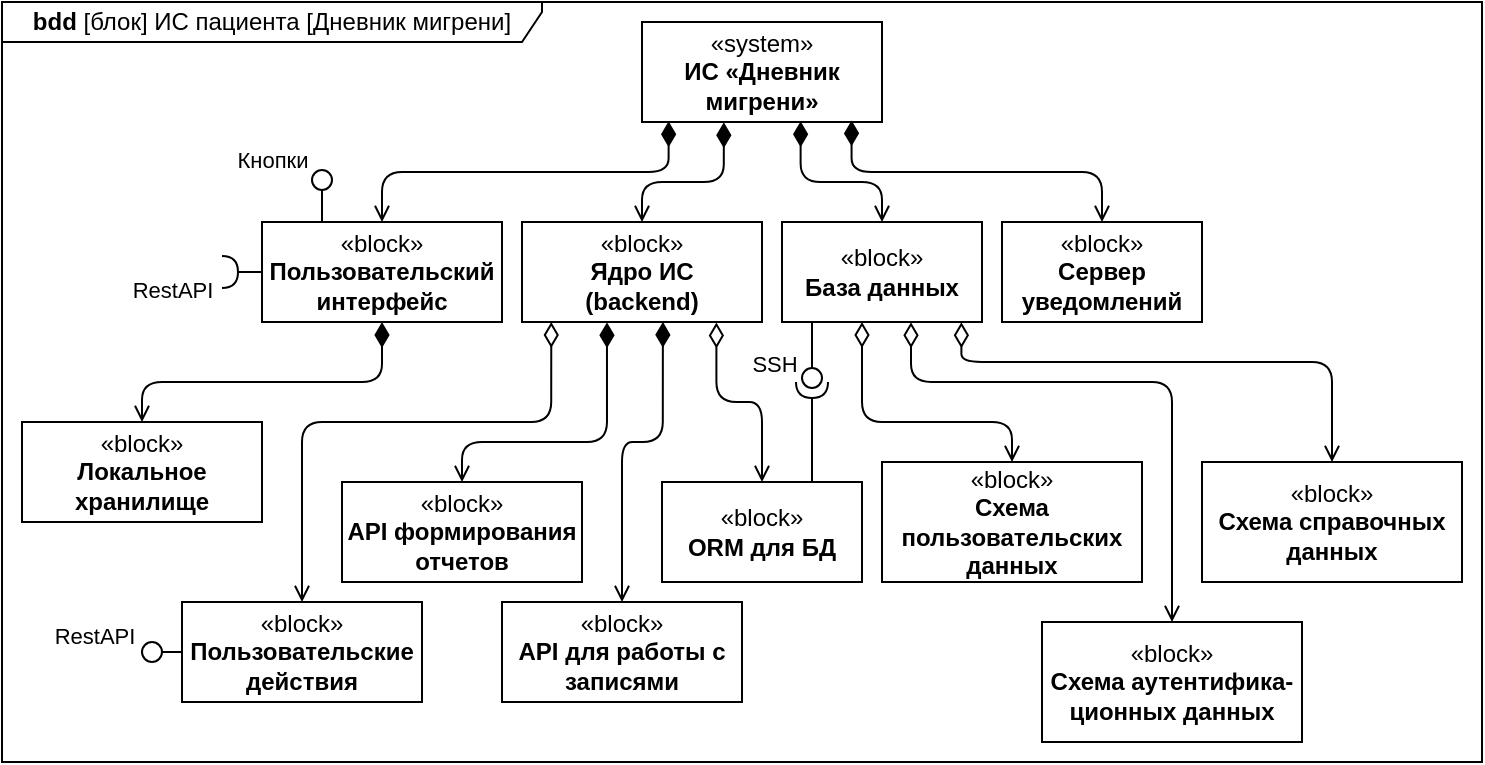 <mxfile version="28.1.2">
  <diagram name="Page-1" id="_HxpFkuHzDFq6XvuuUwD">
    <mxGraphModel dx="849" dy="559" grid="1" gridSize="10" guides="1" tooltips="1" connect="1" arrows="1" fold="1" page="1" pageScale="1" pageWidth="900" pageHeight="900" math="0" shadow="0">
      <root>
        <mxCell id="0" />
        <mxCell id="1" parent="0" />
        <mxCell id="-YkX-gIMlecEPIrJARPo-1" value="&lt;b&gt;bdd&lt;/b&gt; [блок] ИС пациента [Дневник мигрени]" style="shape=umlFrame;whiteSpace=wrap;html=1;pointerEvents=0;width=270;height=20;" vertex="1" parent="1">
          <mxGeometry x="100" y="110" width="740" height="380" as="geometry" />
        </mxCell>
        <mxCell id="-YkX-gIMlecEPIrJARPo-4" style="rounded=1;orthogonalLoop=1;jettySize=auto;html=1;entryX=0.5;entryY=0;entryDx=0;entryDy=0;startArrow=diamondThin;startFill=1;endArrow=open;endFill=0;startSize=10;edgeStyle=orthogonalEdgeStyle;jumpStyle=none;curved=0;exitX=0.341;exitY=1.003;exitDx=0;exitDy=0;exitPerimeter=0;" edge="1" parent="1" source="-YkX-gIMlecEPIrJARPo-2" target="-YkX-gIMlecEPIrJARPo-3">
          <mxGeometry relative="1" as="geometry">
            <Array as="points">
              <mxPoint x="461" y="200" />
              <mxPoint x="420" y="200" />
            </Array>
          </mxGeometry>
        </mxCell>
        <mxCell id="-YkX-gIMlecEPIrJARPo-2" value="«system»&lt;br&gt;&lt;b&gt;ИС «Дневник мигрени»&lt;/b&gt;" style="html=1;whiteSpace=wrap;" vertex="1" parent="1">
          <mxGeometry x="420" y="120" width="120" height="50" as="geometry" />
        </mxCell>
        <mxCell id="-YkX-gIMlecEPIrJARPo-3" value="«block»&lt;br&gt;&lt;b&gt;Ядро ИС &lt;br&gt;(backend)&lt;/b&gt;" style="html=1;whiteSpace=wrap;" vertex="1" parent="1">
          <mxGeometry x="360" y="220" width="120" height="50" as="geometry" />
        </mxCell>
        <mxCell id="-YkX-gIMlecEPIrJARPo-5" value="«block»&lt;br&gt;&lt;b&gt;Пользовательский&lt;br&gt;интерфейс&lt;/b&gt;" style="html=1;whiteSpace=wrap;" vertex="1" parent="1">
          <mxGeometry x="230" y="220" width="120" height="50" as="geometry" />
        </mxCell>
        <mxCell id="-YkX-gIMlecEPIrJARPo-6" style="rounded=1;orthogonalLoop=1;jettySize=auto;html=1;startArrow=diamondThin;startFill=1;endArrow=open;endFill=0;startSize=10;edgeStyle=orthogonalEdgeStyle;jumpStyle=none;curved=0;exitX=0.111;exitY=0.992;exitDx=0;exitDy=0;exitPerimeter=0;" edge="1" parent="1" source="-YkX-gIMlecEPIrJARPo-2" target="-YkX-gIMlecEPIrJARPo-5">
          <mxGeometry relative="1" as="geometry">
            <mxPoint x="430" y="190" as="sourcePoint" />
            <mxPoint x="520" y="240" as="targetPoint" />
          </mxGeometry>
        </mxCell>
        <mxCell id="-YkX-gIMlecEPIrJARPo-8" value="" style="rounded=0;orthogonalLoop=1;jettySize=auto;html=1;endArrow=halfCircle;endFill=0;endSize=6;strokeWidth=1;sketch=0;exitX=0;exitY=0.5;exitDx=0;exitDy=0;" edge="1" parent="1" source="-YkX-gIMlecEPIrJARPo-5">
          <mxGeometry relative="1" as="geometry">
            <mxPoint x="230" y="245" as="sourcePoint" />
            <mxPoint x="210" y="245" as="targetPoint" />
          </mxGeometry>
        </mxCell>
        <mxCell id="-YkX-gIMlecEPIrJARPo-11" value="RestAPI" style="edgeLabel;html=1;align=center;verticalAlign=middle;resizable=0;points=[];" vertex="1" connectable="0" parent="-YkX-gIMlecEPIrJARPo-8">
          <mxGeometry x="0.316" y="-4" relative="1" as="geometry">
            <mxPoint x="-32" y="13" as="offset" />
          </mxGeometry>
        </mxCell>
        <mxCell id="-YkX-gIMlecEPIrJARPo-12" value="«block»&lt;br&gt;&lt;b&gt;База данных&lt;/b&gt;" style="html=1;whiteSpace=wrap;" vertex="1" parent="1">
          <mxGeometry x="490" y="220" width="100" height="50" as="geometry" />
        </mxCell>
        <mxCell id="-YkX-gIMlecEPIrJARPo-13" style="rounded=1;orthogonalLoop=1;jettySize=auto;html=1;entryX=0.5;entryY=0;entryDx=0;entryDy=0;startArrow=diamondThin;startFill=1;endArrow=open;endFill=0;startSize=10;edgeStyle=orthogonalEdgeStyle;jumpStyle=none;curved=0;exitX=0.661;exitY=0.992;exitDx=0;exitDy=0;exitPerimeter=0;" edge="1" parent="1" source="-YkX-gIMlecEPIrJARPo-2" target="-YkX-gIMlecEPIrJARPo-12">
          <mxGeometry relative="1" as="geometry">
            <mxPoint x="480" y="190" as="sourcePoint" />
            <mxPoint x="540" y="240" as="targetPoint" />
            <Array as="points">
              <mxPoint x="499" y="200" />
              <mxPoint x="540" y="200" />
            </Array>
          </mxGeometry>
        </mxCell>
        <mxCell id="-YkX-gIMlecEPIrJARPo-14" value="«block»&lt;br&gt;&lt;b&gt;ORM для БД&lt;/b&gt;" style="html=1;whiteSpace=wrap;" vertex="1" parent="1">
          <mxGeometry x="430" y="350" width="100" height="50" as="geometry" />
        </mxCell>
        <mxCell id="-YkX-gIMlecEPIrJARPo-15" style="rounded=1;orthogonalLoop=1;jettySize=auto;html=1;entryX=0.5;entryY=0;entryDx=0;entryDy=0;startArrow=diamondThin;startFill=0;endArrow=open;endFill=0;startSize=10;edgeStyle=orthogonalEdgeStyle;jumpStyle=none;curved=0;exitX=0.81;exitY=1.005;exitDx=0;exitDy=0;exitPerimeter=0;" edge="1" parent="1" source="-YkX-gIMlecEPIrJARPo-3" target="-YkX-gIMlecEPIrJARPo-14">
          <mxGeometry relative="1" as="geometry">
            <mxPoint x="470" y="190" as="sourcePoint" />
            <mxPoint x="560" y="240" as="targetPoint" />
          </mxGeometry>
        </mxCell>
        <mxCell id="-YkX-gIMlecEPIrJARPo-16" value="«block»&lt;br&gt;&lt;b&gt;Пользовательские действия&lt;/b&gt;" style="html=1;whiteSpace=wrap;" vertex="1" parent="1">
          <mxGeometry x="190" y="410" width="120" height="50" as="geometry" />
        </mxCell>
        <mxCell id="-YkX-gIMlecEPIrJARPo-17" style="rounded=1;orthogonalLoop=1;jettySize=auto;html=1;entryX=0.5;entryY=0;entryDx=0;entryDy=0;startArrow=diamondThin;startFill=0;endArrow=open;endFill=0;startSize=10;edgeStyle=orthogonalEdgeStyle;jumpStyle=none;curved=0;exitX=0.122;exitY=1;exitDx=0;exitDy=0;exitPerimeter=0;" edge="1" parent="1" source="-YkX-gIMlecEPIrJARPo-3" target="-YkX-gIMlecEPIrJARPo-16">
          <mxGeometry relative="1" as="geometry">
            <mxPoint x="450" y="290" as="sourcePoint" />
            <mxPoint x="540" y="340" as="targetPoint" />
            <Array as="points">
              <mxPoint x="375" y="320" />
              <mxPoint x="250" y="320" />
            </Array>
          </mxGeometry>
        </mxCell>
        <mxCell id="-YkX-gIMlecEPIrJARPo-20" value="" style="rounded=0;orthogonalLoop=1;jettySize=auto;html=1;endArrow=halfCircle;endFill=0;endSize=6;strokeWidth=1;sketch=0;exitX=0.75;exitY=0;exitDx=0;exitDy=0;" edge="1" parent="1" source="-YkX-gIMlecEPIrJARPo-14">
          <mxGeometry relative="1" as="geometry">
            <mxPoint x="620" y="295" as="sourcePoint" />
            <mxPoint x="505" y="300" as="targetPoint" />
          </mxGeometry>
        </mxCell>
        <mxCell id="-YkX-gIMlecEPIrJARPo-21" value="" style="rounded=0;orthogonalLoop=1;jettySize=auto;html=1;endArrow=oval;endFill=0;sketch=0;sourcePerimeterSpacing=0;targetPerimeterSpacing=0;endSize=10;" edge="1" parent="1">
          <mxGeometry relative="1" as="geometry">
            <mxPoint x="505" y="270" as="sourcePoint" />
            <mxPoint x="505" y="298" as="targetPoint" />
          </mxGeometry>
        </mxCell>
        <mxCell id="-YkX-gIMlecEPIrJARPo-23" value="SSH" style="edgeLabel;html=1;align=center;verticalAlign=middle;resizable=0;points=[];" vertex="1" connectable="0" parent="-YkX-gIMlecEPIrJARPo-21">
          <mxGeometry x="1" y="6" relative="1" as="geometry">
            <mxPoint x="-25" y="-7" as="offset" />
          </mxGeometry>
        </mxCell>
        <mxCell id="-YkX-gIMlecEPIrJARPo-22" value="" style="ellipse;whiteSpace=wrap;html=1;align=center;aspect=fixed;fillColor=none;strokeColor=none;resizable=0;perimeter=centerPerimeter;rotatable=0;allowArrows=0;points=[];outlineConnect=1;" vertex="1" parent="1">
          <mxGeometry x="560" y="290" width="10" height="10" as="geometry" />
        </mxCell>
        <mxCell id="-YkX-gIMlecEPIrJARPo-25" value="" style="rounded=0;orthogonalLoop=1;jettySize=auto;html=1;endArrow=oval;endFill=0;sketch=0;sourcePerimeterSpacing=0;targetPerimeterSpacing=0;endSize=10;exitX=0;exitY=0.5;exitDx=0;exitDy=0;" edge="1" target="-YkX-gIMlecEPIrJARPo-26" parent="1" source="-YkX-gIMlecEPIrJARPo-16">
          <mxGeometry relative="1" as="geometry">
            <mxPoint x="140" y="425" as="sourcePoint" />
          </mxGeometry>
        </mxCell>
        <mxCell id="-YkX-gIMlecEPIrJARPo-27" value="RestAPI" style="edgeLabel;html=1;align=center;verticalAlign=middle;resizable=0;points=[];" vertex="1" connectable="0" parent="-YkX-gIMlecEPIrJARPo-25">
          <mxGeometry x="-0.267" y="1" relative="1" as="geometry">
            <mxPoint x="-39" y="-9" as="offset" />
          </mxGeometry>
        </mxCell>
        <mxCell id="-YkX-gIMlecEPIrJARPo-26" value="" style="ellipse;whiteSpace=wrap;html=1;align=center;aspect=fixed;fillColor=none;strokeColor=none;resizable=0;perimeter=centerPerimeter;rotatable=0;allowArrows=0;points=[];outlineConnect=1;" vertex="1" parent="1">
          <mxGeometry x="170" y="430" width="10" height="10" as="geometry" />
        </mxCell>
        <mxCell id="-YkX-gIMlecEPIrJARPo-28" value="«block»&lt;br&gt;&lt;b&gt;API для работы с записями&lt;/b&gt;" style="html=1;whiteSpace=wrap;" vertex="1" parent="1">
          <mxGeometry x="350" y="410" width="120" height="50" as="geometry" />
        </mxCell>
        <mxCell id="-YkX-gIMlecEPIrJARPo-29" style="rounded=1;orthogonalLoop=1;jettySize=auto;html=1;entryX=0.5;entryY=0;entryDx=0;entryDy=0;startArrow=diamondThin;startFill=1;endArrow=open;endFill=0;startSize=10;edgeStyle=orthogonalEdgeStyle;jumpStyle=none;curved=0;exitX=0.587;exitY=0.999;exitDx=0;exitDy=0;exitPerimeter=0;" edge="1" parent="1" source="-YkX-gIMlecEPIrJARPo-3" target="-YkX-gIMlecEPIrJARPo-28">
          <mxGeometry relative="1" as="geometry">
            <mxPoint x="421" y="270" as="sourcePoint" />
            <mxPoint x="420" y="240" as="targetPoint" />
            <Array as="points">
              <mxPoint x="430" y="330" />
              <mxPoint x="410" y="330" />
            </Array>
          </mxGeometry>
        </mxCell>
        <mxCell id="-YkX-gIMlecEPIrJARPo-30" value="«block»&lt;br&gt;&lt;b&gt;Локальное хранилище&lt;/b&gt;" style="html=1;whiteSpace=wrap;" vertex="1" parent="1">
          <mxGeometry x="110" y="320" width="120" height="50" as="geometry" />
        </mxCell>
        <mxCell id="-YkX-gIMlecEPIrJARPo-31" style="rounded=1;orthogonalLoop=1;jettySize=auto;html=1;startArrow=diamondThin;startFill=1;endArrow=open;endFill=0;startSize=10;edgeStyle=orthogonalEdgeStyle;jumpStyle=none;curved=0;exitX=0.5;exitY=1;exitDx=0;exitDy=0;entryX=0.5;entryY=0;entryDx=0;entryDy=0;" edge="1" parent="1" source="-YkX-gIMlecEPIrJARPo-5" target="-YkX-gIMlecEPIrJARPo-30">
          <mxGeometry relative="1" as="geometry">
            <mxPoint x="450" y="190" as="sourcePoint" />
            <mxPoint x="350" y="240" as="targetPoint" />
            <Array as="points">
              <mxPoint x="290" y="300" />
              <mxPoint x="170" y="300" />
            </Array>
          </mxGeometry>
        </mxCell>
        <mxCell id="-YkX-gIMlecEPIrJARPo-32" value="" style="rounded=0;orthogonalLoop=1;jettySize=auto;html=1;endArrow=oval;endFill=0;sketch=0;sourcePerimeterSpacing=0;targetPerimeterSpacing=0;endSize=10;exitX=0.25;exitY=0;exitDx=0;exitDy=0;" edge="1" parent="1" source="-YkX-gIMlecEPIrJARPo-5">
          <mxGeometry relative="1" as="geometry">
            <mxPoint x="255" y="340" as="sourcePoint" />
            <mxPoint x="260" y="199" as="targetPoint" />
          </mxGeometry>
        </mxCell>
        <mxCell id="-YkX-gIMlecEPIrJARPo-33" value="Кнопки" style="edgeLabel;html=1;align=center;verticalAlign=middle;resizable=0;points=[];" vertex="1" connectable="0" parent="-YkX-gIMlecEPIrJARPo-32">
          <mxGeometry x="-0.267" y="1" relative="1" as="geometry">
            <mxPoint x="-24" y="-24" as="offset" />
          </mxGeometry>
        </mxCell>
        <mxCell id="-YkX-gIMlecEPIrJARPo-34" value="«block»&lt;br&gt;&lt;b&gt;Схема пользовательских данных&lt;/b&gt;" style="html=1;whiteSpace=wrap;" vertex="1" parent="1">
          <mxGeometry x="540" y="340" width="130" height="60" as="geometry" />
        </mxCell>
        <mxCell id="-YkX-gIMlecEPIrJARPo-35" value="«block»&lt;br&gt;&lt;b&gt;Схема аутентифика- ционных данных&lt;/b&gt;" style="html=1;whiteSpace=wrap;" vertex="1" parent="1">
          <mxGeometry x="620" y="420" width="130" height="60" as="geometry" />
        </mxCell>
        <mxCell id="-YkX-gIMlecEPIrJARPo-36" value="«block»&lt;br&gt;&lt;b&gt;Схема справочных данных&lt;/b&gt;" style="html=1;whiteSpace=wrap;" vertex="1" parent="1">
          <mxGeometry x="700" y="340" width="130" height="60" as="geometry" />
        </mxCell>
        <mxCell id="-YkX-gIMlecEPIrJARPo-37" style="rounded=1;orthogonalLoop=1;jettySize=auto;html=1;entryX=0.5;entryY=0;entryDx=0;entryDy=0;startArrow=diamondThin;startFill=0;endArrow=open;endFill=0;startSize=10;edgeStyle=orthogonalEdgeStyle;jumpStyle=none;curved=0;" edge="1" parent="1" target="-YkX-gIMlecEPIrJARPo-34">
          <mxGeometry relative="1" as="geometry">
            <mxPoint x="530" y="270" as="sourcePoint" />
            <mxPoint x="560" y="340" as="targetPoint" />
            <Array as="points">
              <mxPoint x="530" y="270" />
              <mxPoint x="530" y="320" />
              <mxPoint x="605" y="320" />
            </Array>
          </mxGeometry>
        </mxCell>
        <mxCell id="-YkX-gIMlecEPIrJARPo-38" style="rounded=1;orthogonalLoop=1;jettySize=auto;html=1;entryX=0.5;entryY=0;entryDx=0;entryDy=0;startArrow=diamondThin;startFill=0;endArrow=open;endFill=0;startSize=10;edgeStyle=orthogonalEdgeStyle;jumpStyle=none;curved=0;exitX=0.645;exitY=1.002;exitDx=0;exitDy=0;exitPerimeter=0;" edge="1" parent="1" source="-YkX-gIMlecEPIrJARPo-12" target="-YkX-gIMlecEPIrJARPo-35">
          <mxGeometry relative="1" as="geometry">
            <mxPoint x="670" y="320" as="sourcePoint" />
            <mxPoint x="830" y="370" as="targetPoint" />
            <Array as="points">
              <mxPoint x="555" y="300" />
              <mxPoint x="685" y="300" />
            </Array>
          </mxGeometry>
        </mxCell>
        <mxCell id="-YkX-gIMlecEPIrJARPo-39" style="rounded=1;orthogonalLoop=1;jettySize=auto;html=1;entryX=0.5;entryY=0;entryDx=0;entryDy=0;startArrow=diamondThin;startFill=0;endArrow=open;endFill=0;startSize=10;edgeStyle=orthogonalEdgeStyle;jumpStyle=none;curved=0;exitX=0.897;exitY=1.002;exitDx=0;exitDy=0;exitPerimeter=0;" edge="1" parent="1" source="-YkX-gIMlecEPIrJARPo-12" target="-YkX-gIMlecEPIrJARPo-36">
          <mxGeometry relative="1" as="geometry">
            <mxPoint x="820" y="310" as="sourcePoint" />
            <mxPoint x="1105" y="360" as="targetPoint" />
            <Array as="points">
              <mxPoint x="580" y="290" />
              <mxPoint x="765" y="290" />
            </Array>
          </mxGeometry>
        </mxCell>
        <mxCell id="-YkX-gIMlecEPIrJARPo-40" value="«block»&lt;br&gt;&lt;b&gt;Сервер уведомлений&lt;/b&gt;" style="html=1;whiteSpace=wrap;" vertex="1" parent="1">
          <mxGeometry x="600" y="220" width="100" height="50" as="geometry" />
        </mxCell>
        <mxCell id="-YkX-gIMlecEPIrJARPo-41" style="rounded=1;orthogonalLoop=1;jettySize=auto;html=1;entryX=0.5;entryY=0;entryDx=0;entryDy=0;startArrow=diamondThin;startFill=1;endArrow=open;endFill=0;startSize=10;edgeStyle=orthogonalEdgeStyle;jumpStyle=none;curved=0;exitX=0.873;exitY=0.984;exitDx=0;exitDy=0;exitPerimeter=0;" edge="1" parent="1" source="-YkX-gIMlecEPIrJARPo-2" target="-YkX-gIMlecEPIrJARPo-40">
          <mxGeometry relative="1" as="geometry">
            <mxPoint x="470" y="190" as="sourcePoint" />
            <mxPoint x="560" y="240" as="targetPoint" />
          </mxGeometry>
        </mxCell>
        <mxCell id="-YkX-gIMlecEPIrJARPo-42" value="«block»&lt;br&gt;&lt;b&gt;API формирования отчетов&lt;/b&gt;" style="html=1;whiteSpace=wrap;" vertex="1" parent="1">
          <mxGeometry x="270" y="350" width="120" height="50" as="geometry" />
        </mxCell>
        <mxCell id="-YkX-gIMlecEPIrJARPo-43" style="rounded=1;orthogonalLoop=1;jettySize=auto;html=1;entryX=0.5;entryY=0;entryDx=0;entryDy=0;startArrow=diamondThin;startFill=1;endArrow=open;endFill=0;startSize=10;edgeStyle=orthogonalEdgeStyle;jumpStyle=none;curved=0;exitX=0.354;exitY=1.004;exitDx=0;exitDy=0;exitPerimeter=0;" edge="1" parent="1" source="-YkX-gIMlecEPIrJARPo-3" target="-YkX-gIMlecEPIrJARPo-42">
          <mxGeometry relative="1" as="geometry">
            <mxPoint x="430" y="320" as="sourcePoint" />
            <mxPoint x="400" y="440" as="targetPoint" />
            <Array as="points">
              <mxPoint x="403" y="330" />
              <mxPoint x="330" y="330" />
            </Array>
          </mxGeometry>
        </mxCell>
      </root>
    </mxGraphModel>
  </diagram>
</mxfile>
